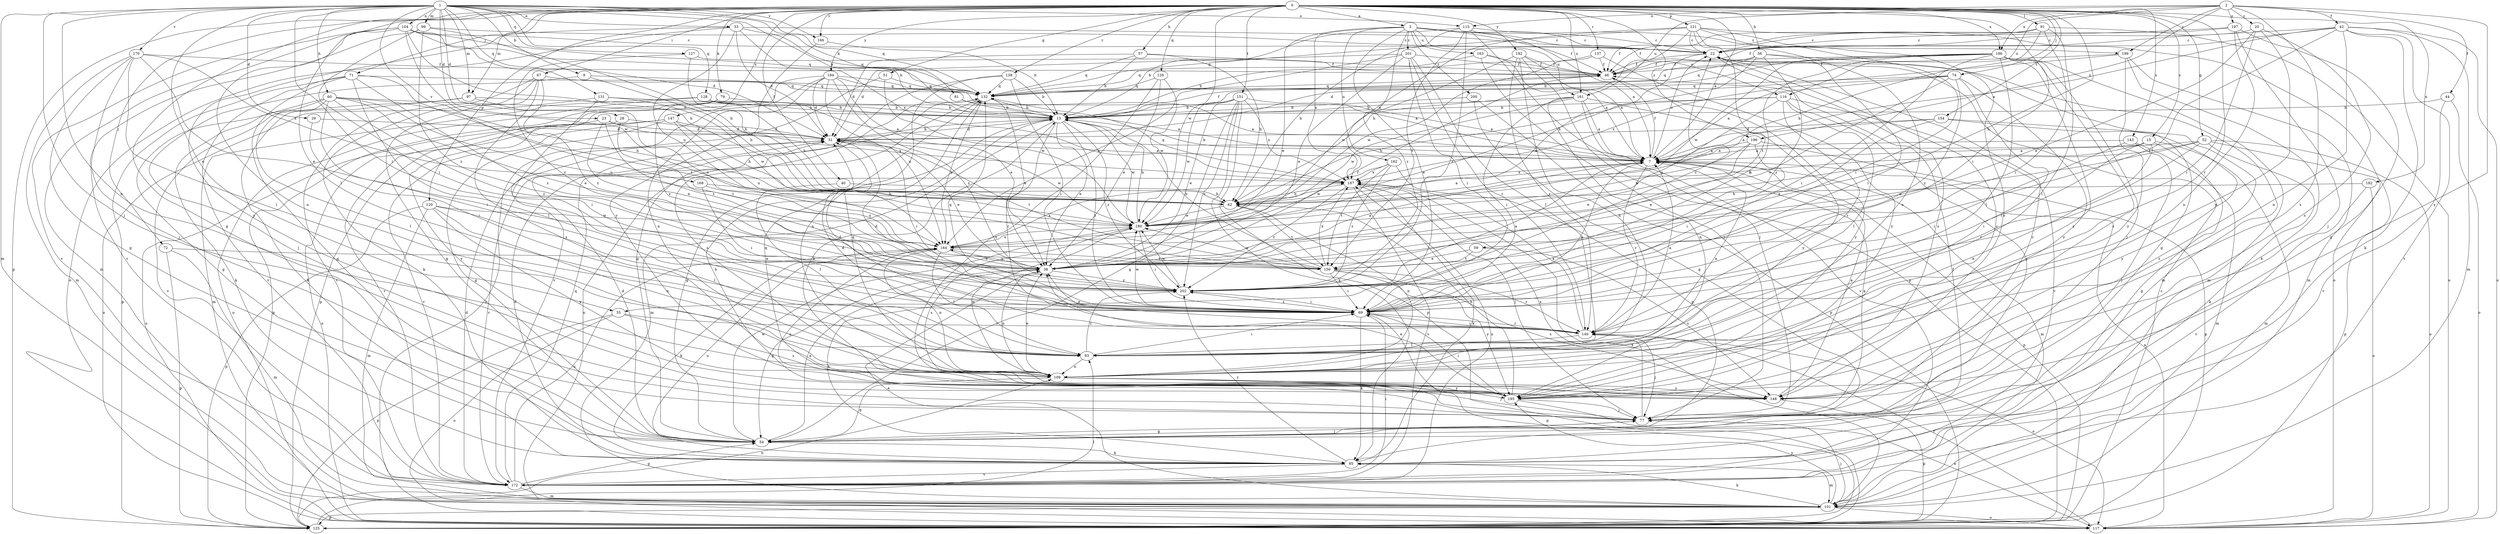 strict digraph  {
0;
1;
2;
3;
7;
9;
13;
15;
20;
22;
23;
28;
29;
31;
33;
35;
38;
40;
42;
44;
46;
51;
52;
54;
56;
57;
59;
60;
62;
67;
69;
71;
72;
74;
77;
79;
81;
85;
91;
93;
97;
99;
101;
104;
109;
115;
116;
117;
120;
121;
125;
126;
127;
128;
131;
132;
137;
138;
140;
143;
147;
148;
151;
154;
156;
161;
162;
163;
164;
166;
168;
170;
172;
180;
182;
186;
187;
192;
194;
195;
196;
197;
199;
200;
201;
202;
0 -> 3  [label=a];
0 -> 7  [label=a];
0 -> 15  [label=c];
0 -> 40  [label=f];
0 -> 51  [label=g];
0 -> 52  [label=g];
0 -> 54  [label=g];
0 -> 56  [label=h];
0 -> 57  [label=h];
0 -> 59  [label=h];
0 -> 67  [label=i];
0 -> 69  [label=i];
0 -> 71  [label=j];
0 -> 72  [label=j];
0 -> 74  [label=j];
0 -> 79  [label=k];
0 -> 91  [label=l];
0 -> 93  [label=l];
0 -> 97  [label=m];
0 -> 120  [label=p];
0 -> 121  [label=p];
0 -> 125  [label=p];
0 -> 126  [label=q];
0 -> 137  [label=r];
0 -> 138  [label=r];
0 -> 140  [label=r];
0 -> 143  [label=s];
0 -> 147  [label=s];
0 -> 151  [label=t];
0 -> 154  [label=t];
0 -> 161  [label=u];
0 -> 166  [label=v];
0 -> 180  [label=w];
0 -> 182  [label=x];
0 -> 186  [label=x];
0 -> 192  [label=y];
0 -> 194  [label=y];
0 -> 196  [label=z];
1 -> 9  [label=b];
1 -> 13  [label=b];
1 -> 23  [label=d];
1 -> 28  [label=d];
1 -> 29  [label=d];
1 -> 33  [label=e];
1 -> 35  [label=e];
1 -> 60  [label=h];
1 -> 69  [label=i];
1 -> 77  [label=j];
1 -> 81  [label=k];
1 -> 97  [label=m];
1 -> 99  [label=m];
1 -> 101  [label=m];
1 -> 104  [label=n];
1 -> 109  [label=n];
1 -> 115  [label=o];
1 -> 127  [label=q];
1 -> 128  [label=q];
1 -> 131  [label=q];
1 -> 132  [label=q];
1 -> 166  [label=v];
1 -> 168  [label=v];
1 -> 170  [label=v];
2 -> 20  [label=c];
2 -> 42  [label=f];
2 -> 44  [label=f];
2 -> 115  [label=o];
2 -> 116  [label=o];
2 -> 148  [label=s];
2 -> 161  [label=u];
2 -> 186  [label=x];
2 -> 195  [label=y];
2 -> 196  [label=z];
2 -> 197  [label=z];
2 -> 199  [label=z];
3 -> 22  [label=c];
3 -> 35  [label=e];
3 -> 38  [label=e];
3 -> 46  [label=f];
3 -> 116  [label=o];
3 -> 161  [label=u];
3 -> 162  [label=u];
3 -> 163  [label=u];
3 -> 187  [label=x];
3 -> 199  [label=z];
3 -> 200  [label=z];
3 -> 201  [label=z];
3 -> 202  [label=z];
7 -> 13  [label=b];
7 -> 22  [label=c];
7 -> 46  [label=f];
7 -> 101  [label=m];
7 -> 125  [label=p];
7 -> 140  [label=r];
7 -> 187  [label=x];
9 -> 62  [label=h];
9 -> 77  [label=j];
9 -> 132  [label=q];
13 -> 31  [label=d];
13 -> 38  [label=e];
13 -> 46  [label=f];
13 -> 54  [label=g];
13 -> 69  [label=i];
13 -> 101  [label=m];
13 -> 140  [label=r];
13 -> 180  [label=w];
13 -> 202  [label=z];
15 -> 7  [label=a];
15 -> 38  [label=e];
15 -> 54  [label=g];
15 -> 69  [label=i];
15 -> 101  [label=m];
15 -> 109  [label=n];
20 -> 22  [label=c];
20 -> 38  [label=e];
20 -> 69  [label=i];
20 -> 109  [label=n];
20 -> 148  [label=s];
22 -> 46  [label=f];
22 -> 101  [label=m];
22 -> 148  [label=s];
22 -> 164  [label=u];
23 -> 31  [label=d];
23 -> 38  [label=e];
23 -> 117  [label=o];
23 -> 156  [label=t];
23 -> 187  [label=x];
28 -> 31  [label=d];
28 -> 156  [label=t];
28 -> 195  [label=y];
29 -> 31  [label=d];
29 -> 69  [label=i];
31 -> 7  [label=a];
31 -> 13  [label=b];
31 -> 38  [label=e];
31 -> 69  [label=i];
31 -> 156  [label=t];
31 -> 172  [label=v];
31 -> 180  [label=w];
33 -> 13  [label=b];
33 -> 22  [label=c];
33 -> 31  [label=d];
33 -> 117  [label=o];
33 -> 132  [label=q];
33 -> 164  [label=u];
33 -> 195  [label=y];
35 -> 117  [label=o];
35 -> 125  [label=p];
35 -> 140  [label=r];
35 -> 148  [label=s];
38 -> 7  [label=a];
38 -> 46  [label=f];
38 -> 54  [label=g];
38 -> 85  [label=k];
38 -> 109  [label=n];
38 -> 164  [label=u];
38 -> 202  [label=z];
40 -> 62  [label=h];
40 -> 93  [label=l];
42 -> 7  [label=a];
42 -> 22  [label=c];
42 -> 46  [label=f];
42 -> 85  [label=k];
42 -> 101  [label=m];
42 -> 109  [label=n];
42 -> 117  [label=o];
42 -> 156  [label=t];
42 -> 172  [label=v];
44 -> 13  [label=b];
44 -> 117  [label=o];
44 -> 172  [label=v];
46 -> 132  [label=q];
46 -> 195  [label=y];
51 -> 132  [label=q];
51 -> 172  [label=v];
51 -> 180  [label=w];
52 -> 7  [label=a];
52 -> 62  [label=h];
52 -> 85  [label=k];
52 -> 117  [label=o];
52 -> 125  [label=p];
52 -> 140  [label=r];
52 -> 164  [label=u];
54 -> 31  [label=d];
54 -> 38  [label=e];
54 -> 77  [label=j];
54 -> 85  [label=k];
54 -> 180  [label=w];
56 -> 46  [label=f];
56 -> 54  [label=g];
56 -> 62  [label=h];
56 -> 69  [label=i];
56 -> 132  [label=q];
56 -> 202  [label=z];
57 -> 13  [label=b];
57 -> 31  [label=d];
57 -> 46  [label=f];
57 -> 62  [label=h];
57 -> 132  [label=q];
59 -> 38  [label=e];
59 -> 148  [label=s];
59 -> 156  [label=t];
60 -> 13  [label=b];
60 -> 38  [label=e];
60 -> 54  [label=g];
60 -> 62  [label=h];
60 -> 69  [label=i];
60 -> 85  [label=k];
60 -> 93  [label=l];
60 -> 164  [label=u];
60 -> 202  [label=z];
62 -> 7  [label=a];
62 -> 109  [label=n];
62 -> 156  [label=t];
62 -> 180  [label=w];
67 -> 54  [label=g];
67 -> 85  [label=k];
67 -> 132  [label=q];
67 -> 148  [label=s];
67 -> 172  [label=v];
67 -> 202  [label=z];
69 -> 7  [label=a];
69 -> 31  [label=d];
69 -> 85  [label=k];
69 -> 125  [label=p];
69 -> 132  [label=q];
69 -> 140  [label=r];
69 -> 180  [label=w];
69 -> 202  [label=z];
71 -> 54  [label=g];
71 -> 93  [label=l];
71 -> 125  [label=p];
71 -> 132  [label=q];
71 -> 156  [label=t];
71 -> 172  [label=v];
71 -> 202  [label=z];
72 -> 38  [label=e];
72 -> 101  [label=m];
72 -> 125  [label=p];
74 -> 7  [label=a];
74 -> 38  [label=e];
74 -> 93  [label=l];
74 -> 132  [label=q];
74 -> 187  [label=x];
74 -> 195  [label=y];
74 -> 202  [label=z];
77 -> 7  [label=a];
77 -> 13  [label=b];
77 -> 22  [label=c];
77 -> 54  [label=g];
77 -> 164  [label=u];
77 -> 187  [label=x];
79 -> 13  [label=b];
79 -> 125  [label=p];
79 -> 172  [label=v];
79 -> 202  [label=z];
81 -> 7  [label=a];
81 -> 13  [label=b];
85 -> 31  [label=d];
85 -> 46  [label=f];
85 -> 101  [label=m];
85 -> 164  [label=u];
85 -> 172  [label=v];
85 -> 202  [label=z];
91 -> 22  [label=c];
91 -> 46  [label=f];
91 -> 62  [label=h];
91 -> 69  [label=i];
91 -> 93  [label=l];
91 -> 117  [label=o];
93 -> 7  [label=a];
93 -> 31  [label=d];
93 -> 69  [label=i];
93 -> 109  [label=n];
93 -> 202  [label=z];
97 -> 13  [label=b];
97 -> 85  [label=k];
97 -> 164  [label=u];
97 -> 172  [label=v];
99 -> 22  [label=c];
99 -> 62  [label=h];
99 -> 69  [label=i];
99 -> 172  [label=v];
99 -> 202  [label=z];
101 -> 38  [label=e];
101 -> 77  [label=j];
101 -> 85  [label=k];
101 -> 117  [label=o];
101 -> 125  [label=p];
101 -> 187  [label=x];
101 -> 195  [label=y];
104 -> 22  [label=c];
104 -> 31  [label=d];
104 -> 62  [label=h];
104 -> 101  [label=m];
104 -> 109  [label=n];
104 -> 132  [label=q];
104 -> 172  [label=v];
104 -> 180  [label=w];
104 -> 187  [label=x];
109 -> 38  [label=e];
109 -> 54  [label=g];
109 -> 77  [label=j];
109 -> 132  [label=q];
109 -> 148  [label=s];
109 -> 180  [label=w];
109 -> 195  [label=y];
115 -> 7  [label=a];
115 -> 13  [label=b];
115 -> 22  [label=c];
115 -> 62  [label=h];
115 -> 125  [label=p];
115 -> 156  [label=t];
115 -> 202  [label=z];
116 -> 13  [label=b];
116 -> 62  [label=h];
116 -> 77  [label=j];
116 -> 93  [label=l];
116 -> 140  [label=r];
116 -> 164  [label=u];
116 -> 172  [label=v];
117 -> 7  [label=a];
117 -> 140  [label=r];
120 -> 93  [label=l];
120 -> 101  [label=m];
120 -> 109  [label=n];
120 -> 125  [label=p];
120 -> 180  [label=w];
120 -> 195  [label=y];
121 -> 22  [label=c];
121 -> 62  [label=h];
121 -> 69  [label=i];
121 -> 109  [label=n];
121 -> 117  [label=o];
121 -> 132  [label=q];
121 -> 148  [label=s];
121 -> 156  [label=t];
121 -> 187  [label=x];
125 -> 22  [label=c];
125 -> 93  [label=l];
125 -> 109  [label=n];
126 -> 38  [label=e];
126 -> 132  [label=q];
126 -> 148  [label=s];
126 -> 180  [label=w];
127 -> 46  [label=f];
127 -> 62  [label=h];
127 -> 202  [label=z];
128 -> 7  [label=a];
128 -> 13  [label=b];
128 -> 62  [label=h];
128 -> 101  [label=m];
128 -> 117  [label=o];
131 -> 7  [label=a];
131 -> 13  [label=b];
131 -> 69  [label=i];
131 -> 117  [label=o];
131 -> 180  [label=w];
132 -> 13  [label=b];
132 -> 38  [label=e];
132 -> 117  [label=o];
132 -> 148  [label=s];
132 -> 164  [label=u];
137 -> 13  [label=b];
137 -> 46  [label=f];
137 -> 180  [label=w];
137 -> 195  [label=y];
138 -> 13  [label=b];
138 -> 54  [label=g];
138 -> 69  [label=i];
138 -> 109  [label=n];
138 -> 132  [label=q];
140 -> 7  [label=a];
140 -> 31  [label=d];
140 -> 38  [label=e];
140 -> 69  [label=i];
140 -> 77  [label=j];
140 -> 93  [label=l];
140 -> 117  [label=o];
140 -> 187  [label=x];
143 -> 7  [label=a];
143 -> 69  [label=i];
143 -> 77  [label=j];
143 -> 101  [label=m];
147 -> 31  [label=d];
147 -> 54  [label=g];
147 -> 62  [label=h];
147 -> 117  [label=o];
147 -> 164  [label=u];
147 -> 172  [label=v];
148 -> 7  [label=a];
148 -> 125  [label=p];
151 -> 7  [label=a];
151 -> 13  [label=b];
151 -> 38  [label=e];
151 -> 54  [label=g];
151 -> 85  [label=k];
151 -> 125  [label=p];
151 -> 180  [label=w];
151 -> 187  [label=x];
151 -> 202  [label=z];
154 -> 7  [label=a];
154 -> 31  [label=d];
154 -> 38  [label=e];
154 -> 148  [label=s];
154 -> 195  [label=y];
156 -> 13  [label=b];
156 -> 69  [label=i];
156 -> 140  [label=r];
156 -> 148  [label=s];
156 -> 180  [label=w];
156 -> 187  [label=x];
156 -> 195  [label=y];
161 -> 7  [label=a];
161 -> 13  [label=b];
161 -> 69  [label=i];
161 -> 109  [label=n];
161 -> 172  [label=v];
161 -> 180  [label=w];
161 -> 195  [label=y];
162 -> 54  [label=g];
162 -> 156  [label=t];
162 -> 180  [label=w];
162 -> 187  [label=x];
162 -> 202  [label=z];
163 -> 7  [label=a];
163 -> 46  [label=f];
163 -> 77  [label=j];
163 -> 132  [label=q];
164 -> 38  [label=e];
164 -> 85  [label=k];
164 -> 93  [label=l];
164 -> 109  [label=n];
164 -> 156  [label=t];
164 -> 187  [label=x];
166 -> 13  [label=b];
166 -> 195  [label=y];
168 -> 62  [label=h];
168 -> 69  [label=i];
168 -> 164  [label=u];
170 -> 38  [label=e];
170 -> 46  [label=f];
170 -> 54  [label=g];
170 -> 77  [label=j];
170 -> 93  [label=l];
170 -> 101  [label=m];
170 -> 187  [label=x];
172 -> 31  [label=d];
172 -> 54  [label=g];
172 -> 69  [label=i];
172 -> 101  [label=m];
172 -> 132  [label=q];
172 -> 164  [label=u];
172 -> 187  [label=x];
180 -> 13  [label=b];
180 -> 69  [label=i];
180 -> 148  [label=s];
180 -> 164  [label=u];
182 -> 62  [label=h];
182 -> 117  [label=o];
182 -> 172  [label=v];
186 -> 13  [label=b];
186 -> 46  [label=f];
186 -> 69  [label=i];
186 -> 77  [label=j];
186 -> 93  [label=l];
186 -> 101  [label=m];
186 -> 132  [label=q];
186 -> 148  [label=s];
186 -> 180  [label=w];
186 -> 195  [label=y];
186 -> 202  [label=z];
187 -> 62  [label=h];
187 -> 77  [label=j];
187 -> 85  [label=k];
187 -> 132  [label=q];
187 -> 172  [label=v];
187 -> 202  [label=z];
192 -> 7  [label=a];
192 -> 46  [label=f];
192 -> 77  [label=j];
192 -> 109  [label=n];
192 -> 140  [label=r];
192 -> 180  [label=w];
194 -> 7  [label=a];
194 -> 31  [label=d];
194 -> 38  [label=e];
194 -> 109  [label=n];
194 -> 117  [label=o];
194 -> 125  [label=p];
194 -> 132  [label=q];
194 -> 164  [label=u];
194 -> 202  [label=z];
195 -> 13  [label=b];
195 -> 22  [label=c];
195 -> 38  [label=e];
195 -> 62  [label=h];
195 -> 69  [label=i];
195 -> 77  [label=j];
195 -> 117  [label=o];
195 -> 132  [label=q];
196 -> 7  [label=a];
196 -> 38  [label=e];
196 -> 69  [label=i];
196 -> 125  [label=p];
196 -> 180  [label=w];
197 -> 22  [label=c];
197 -> 46  [label=f];
197 -> 54  [label=g];
197 -> 77  [label=j];
197 -> 109  [label=n];
199 -> 31  [label=d];
199 -> 46  [label=f];
199 -> 85  [label=k];
199 -> 101  [label=m];
199 -> 195  [label=y];
200 -> 13  [label=b];
200 -> 54  [label=g];
200 -> 125  [label=p];
201 -> 31  [label=d];
201 -> 38  [label=e];
201 -> 46  [label=f];
201 -> 69  [label=i];
201 -> 93  [label=l];
201 -> 140  [label=r];
201 -> 164  [label=u];
202 -> 7  [label=a];
202 -> 22  [label=c];
202 -> 69  [label=i];
202 -> 180  [label=w];
}
